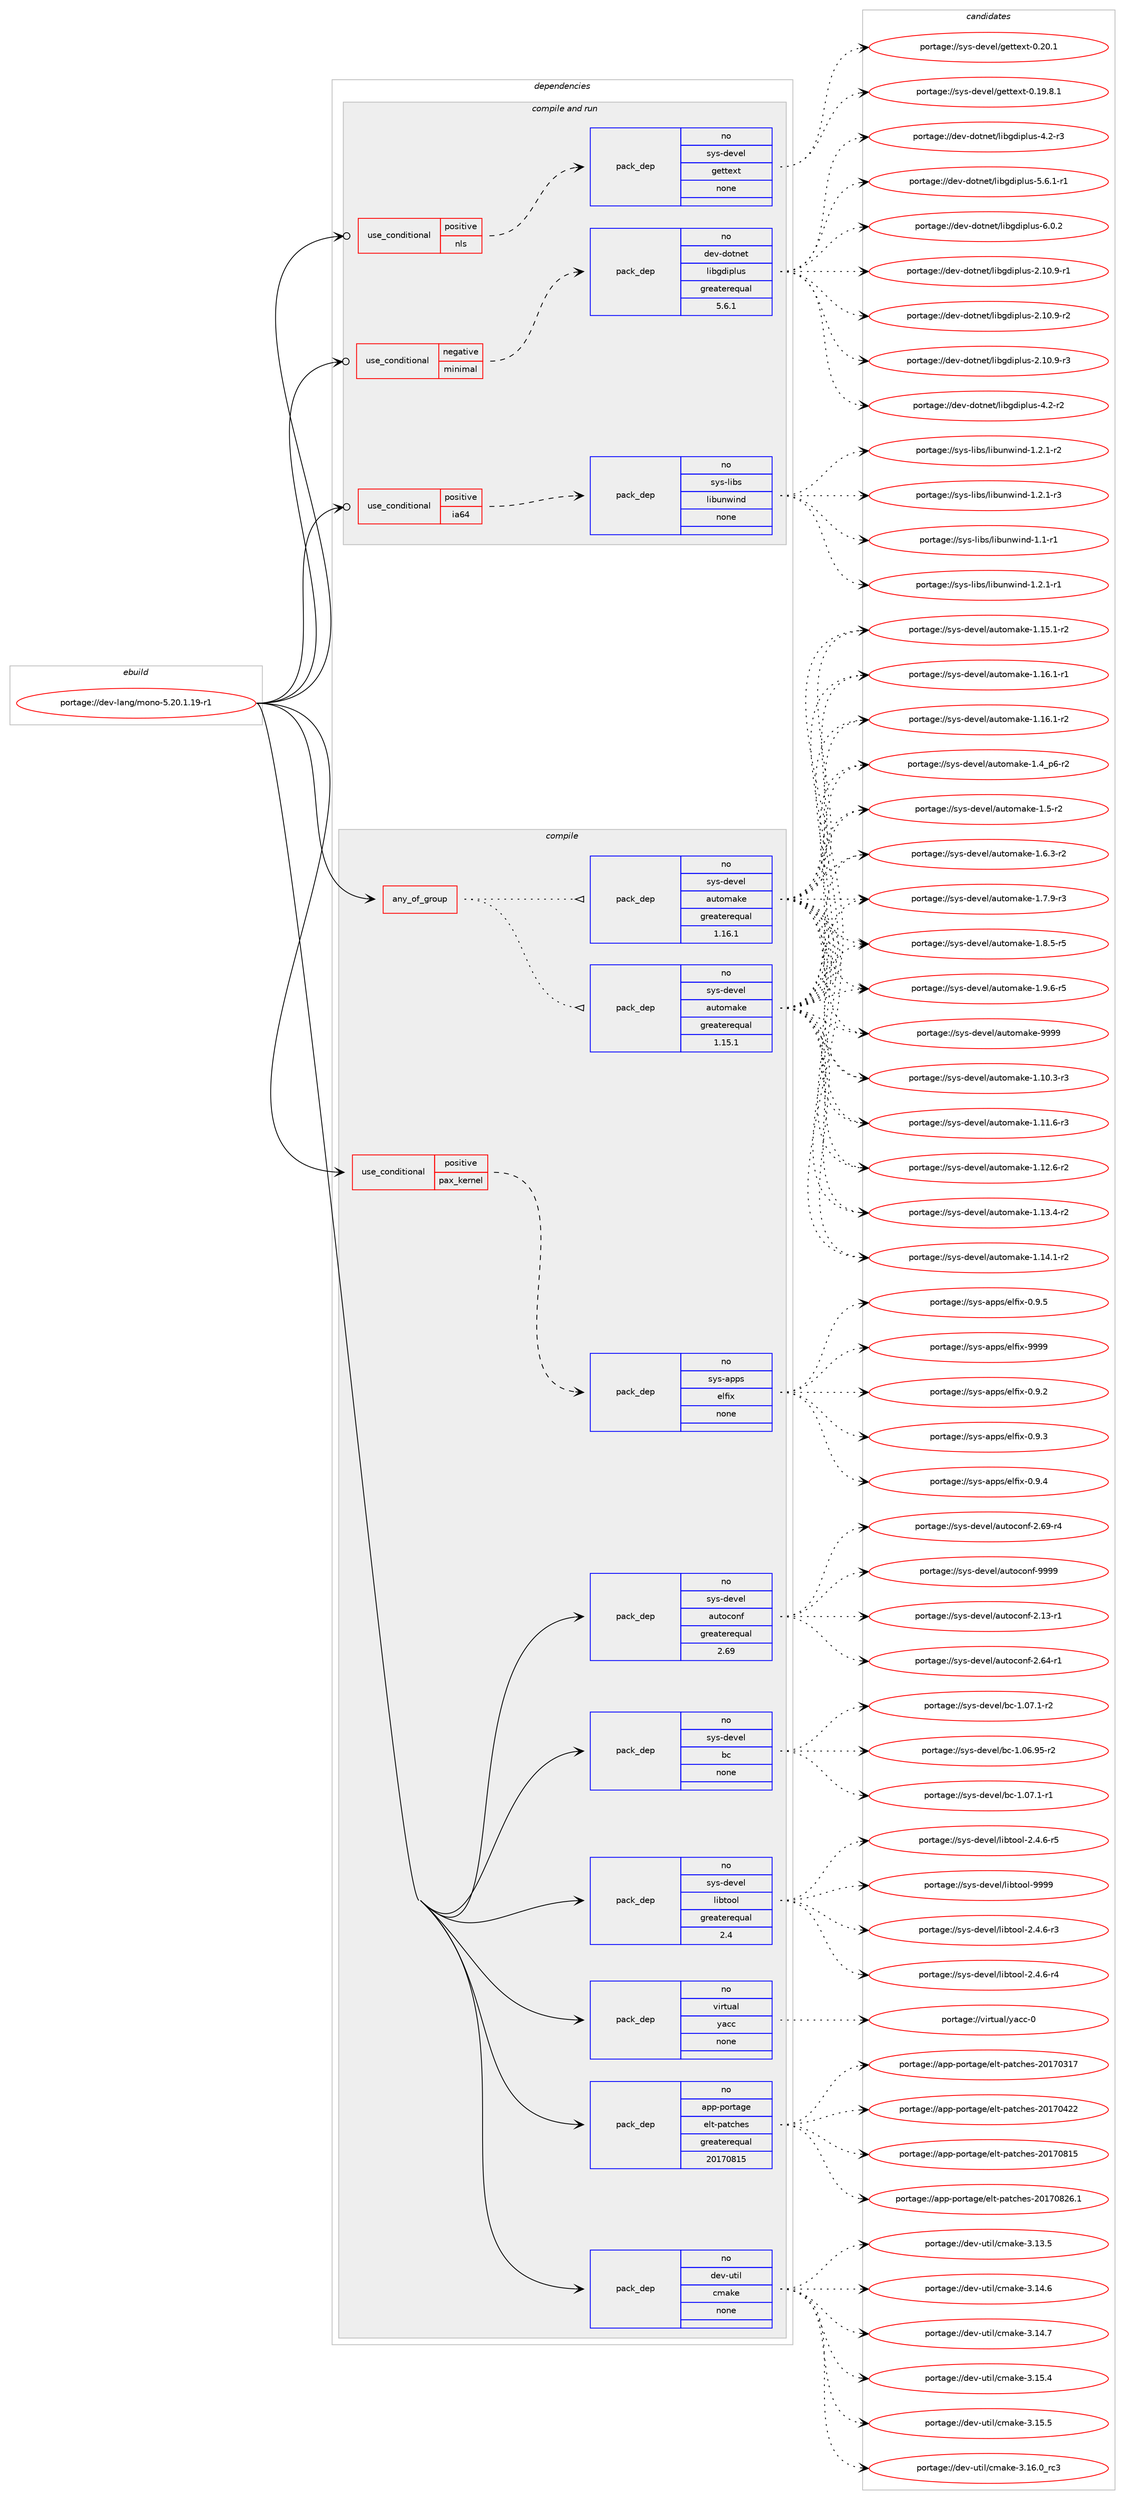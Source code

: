 digraph prolog {

# *************
# Graph options
# *************

newrank=true;
concentrate=true;
compound=true;
graph [rankdir=LR,fontname=Helvetica,fontsize=10,ranksep=1.5];#, ranksep=2.5, nodesep=0.2];
edge  [arrowhead=vee];
node  [fontname=Helvetica,fontsize=10];

# **********
# The ebuild
# **********

subgraph cluster_leftcol {
color=gray;
rank=same;
label=<<i>ebuild</i>>;
id [label="portage://dev-lang/mono-5.20.1.19-r1", color=red, width=4, href="../dev-lang/mono-5.20.1.19-r1.svg"];
}

# ****************
# The dependencies
# ****************

subgraph cluster_midcol {
color=gray;
label=<<i>dependencies</i>>;
subgraph cluster_compile {
fillcolor="#eeeeee";
style=filled;
label=<<i>compile</i>>;
subgraph any2720 {
dependency94396 [label=<<TABLE BORDER="0" CELLBORDER="1" CELLSPACING="0" CELLPADDING="4"><TR><TD CELLPADDING="10">any_of_group</TD></TR></TABLE>>, shape=none, color=red];subgraph pack72219 {
dependency94397 [label=<<TABLE BORDER="0" CELLBORDER="1" CELLSPACING="0" CELLPADDING="4" WIDTH="220"><TR><TD ROWSPAN="6" CELLPADDING="30">pack_dep</TD></TR><TR><TD WIDTH="110">no</TD></TR><TR><TD>sys-devel</TD></TR><TR><TD>automake</TD></TR><TR><TD>greaterequal</TD></TR><TR><TD>1.16.1</TD></TR></TABLE>>, shape=none, color=blue];
}
dependency94396:e -> dependency94397:w [weight=20,style="dotted",arrowhead="oinv"];
subgraph pack72220 {
dependency94398 [label=<<TABLE BORDER="0" CELLBORDER="1" CELLSPACING="0" CELLPADDING="4" WIDTH="220"><TR><TD ROWSPAN="6" CELLPADDING="30">pack_dep</TD></TR><TR><TD WIDTH="110">no</TD></TR><TR><TD>sys-devel</TD></TR><TR><TD>automake</TD></TR><TR><TD>greaterequal</TD></TR><TR><TD>1.15.1</TD></TR></TABLE>>, shape=none, color=blue];
}
dependency94396:e -> dependency94398:w [weight=20,style="dotted",arrowhead="oinv"];
}
id:e -> dependency94396:w [weight=20,style="solid",arrowhead="vee"];
subgraph cond19400 {
dependency94399 [label=<<TABLE BORDER="0" CELLBORDER="1" CELLSPACING="0" CELLPADDING="4"><TR><TD ROWSPAN="3" CELLPADDING="10">use_conditional</TD></TR><TR><TD>positive</TD></TR><TR><TD>pax_kernel</TD></TR></TABLE>>, shape=none, color=red];
subgraph pack72221 {
dependency94400 [label=<<TABLE BORDER="0" CELLBORDER="1" CELLSPACING="0" CELLPADDING="4" WIDTH="220"><TR><TD ROWSPAN="6" CELLPADDING="30">pack_dep</TD></TR><TR><TD WIDTH="110">no</TD></TR><TR><TD>sys-apps</TD></TR><TR><TD>elfix</TD></TR><TR><TD>none</TD></TR><TR><TD></TD></TR></TABLE>>, shape=none, color=blue];
}
dependency94399:e -> dependency94400:w [weight=20,style="dashed",arrowhead="vee"];
}
id:e -> dependency94399:w [weight=20,style="solid",arrowhead="vee"];
subgraph pack72222 {
dependency94401 [label=<<TABLE BORDER="0" CELLBORDER="1" CELLSPACING="0" CELLPADDING="4" WIDTH="220"><TR><TD ROWSPAN="6" CELLPADDING="30">pack_dep</TD></TR><TR><TD WIDTH="110">no</TD></TR><TR><TD>app-portage</TD></TR><TR><TD>elt-patches</TD></TR><TR><TD>greaterequal</TD></TR><TR><TD>20170815</TD></TR></TABLE>>, shape=none, color=blue];
}
id:e -> dependency94401:w [weight=20,style="solid",arrowhead="vee"];
subgraph pack72223 {
dependency94402 [label=<<TABLE BORDER="0" CELLBORDER="1" CELLSPACING="0" CELLPADDING="4" WIDTH="220"><TR><TD ROWSPAN="6" CELLPADDING="30">pack_dep</TD></TR><TR><TD WIDTH="110">no</TD></TR><TR><TD>dev-util</TD></TR><TR><TD>cmake</TD></TR><TR><TD>none</TD></TR><TR><TD></TD></TR></TABLE>>, shape=none, color=blue];
}
id:e -> dependency94402:w [weight=20,style="solid",arrowhead="vee"];
subgraph pack72224 {
dependency94403 [label=<<TABLE BORDER="0" CELLBORDER="1" CELLSPACING="0" CELLPADDING="4" WIDTH="220"><TR><TD ROWSPAN="6" CELLPADDING="30">pack_dep</TD></TR><TR><TD WIDTH="110">no</TD></TR><TR><TD>sys-devel</TD></TR><TR><TD>autoconf</TD></TR><TR><TD>greaterequal</TD></TR><TR><TD>2.69</TD></TR></TABLE>>, shape=none, color=blue];
}
id:e -> dependency94403:w [weight=20,style="solid",arrowhead="vee"];
subgraph pack72225 {
dependency94404 [label=<<TABLE BORDER="0" CELLBORDER="1" CELLSPACING="0" CELLPADDING="4" WIDTH="220"><TR><TD ROWSPAN="6" CELLPADDING="30">pack_dep</TD></TR><TR><TD WIDTH="110">no</TD></TR><TR><TD>sys-devel</TD></TR><TR><TD>bc</TD></TR><TR><TD>none</TD></TR><TR><TD></TD></TR></TABLE>>, shape=none, color=blue];
}
id:e -> dependency94404:w [weight=20,style="solid",arrowhead="vee"];
subgraph pack72226 {
dependency94405 [label=<<TABLE BORDER="0" CELLBORDER="1" CELLSPACING="0" CELLPADDING="4" WIDTH="220"><TR><TD ROWSPAN="6" CELLPADDING="30">pack_dep</TD></TR><TR><TD WIDTH="110">no</TD></TR><TR><TD>sys-devel</TD></TR><TR><TD>libtool</TD></TR><TR><TD>greaterequal</TD></TR><TR><TD>2.4</TD></TR></TABLE>>, shape=none, color=blue];
}
id:e -> dependency94405:w [weight=20,style="solid",arrowhead="vee"];
subgraph pack72227 {
dependency94406 [label=<<TABLE BORDER="0" CELLBORDER="1" CELLSPACING="0" CELLPADDING="4" WIDTH="220"><TR><TD ROWSPAN="6" CELLPADDING="30">pack_dep</TD></TR><TR><TD WIDTH="110">no</TD></TR><TR><TD>virtual</TD></TR><TR><TD>yacc</TD></TR><TR><TD>none</TD></TR><TR><TD></TD></TR></TABLE>>, shape=none, color=blue];
}
id:e -> dependency94406:w [weight=20,style="solid",arrowhead="vee"];
}
subgraph cluster_compileandrun {
fillcolor="#eeeeee";
style=filled;
label=<<i>compile and run</i>>;
subgraph cond19401 {
dependency94407 [label=<<TABLE BORDER="0" CELLBORDER="1" CELLSPACING="0" CELLPADDING="4"><TR><TD ROWSPAN="3" CELLPADDING="10">use_conditional</TD></TR><TR><TD>negative</TD></TR><TR><TD>minimal</TD></TR></TABLE>>, shape=none, color=red];
subgraph pack72228 {
dependency94408 [label=<<TABLE BORDER="0" CELLBORDER="1" CELLSPACING="0" CELLPADDING="4" WIDTH="220"><TR><TD ROWSPAN="6" CELLPADDING="30">pack_dep</TD></TR><TR><TD WIDTH="110">no</TD></TR><TR><TD>dev-dotnet</TD></TR><TR><TD>libgdiplus</TD></TR><TR><TD>greaterequal</TD></TR><TR><TD>5.6.1</TD></TR></TABLE>>, shape=none, color=blue];
}
dependency94407:e -> dependency94408:w [weight=20,style="dashed",arrowhead="vee"];
}
id:e -> dependency94407:w [weight=20,style="solid",arrowhead="odotvee"];
subgraph cond19402 {
dependency94409 [label=<<TABLE BORDER="0" CELLBORDER="1" CELLSPACING="0" CELLPADDING="4"><TR><TD ROWSPAN="3" CELLPADDING="10">use_conditional</TD></TR><TR><TD>positive</TD></TR><TR><TD>ia64</TD></TR></TABLE>>, shape=none, color=red];
subgraph pack72229 {
dependency94410 [label=<<TABLE BORDER="0" CELLBORDER="1" CELLSPACING="0" CELLPADDING="4" WIDTH="220"><TR><TD ROWSPAN="6" CELLPADDING="30">pack_dep</TD></TR><TR><TD WIDTH="110">no</TD></TR><TR><TD>sys-libs</TD></TR><TR><TD>libunwind</TD></TR><TR><TD>none</TD></TR><TR><TD></TD></TR></TABLE>>, shape=none, color=blue];
}
dependency94409:e -> dependency94410:w [weight=20,style="dashed",arrowhead="vee"];
}
id:e -> dependency94409:w [weight=20,style="solid",arrowhead="odotvee"];
subgraph cond19403 {
dependency94411 [label=<<TABLE BORDER="0" CELLBORDER="1" CELLSPACING="0" CELLPADDING="4"><TR><TD ROWSPAN="3" CELLPADDING="10">use_conditional</TD></TR><TR><TD>positive</TD></TR><TR><TD>nls</TD></TR></TABLE>>, shape=none, color=red];
subgraph pack72230 {
dependency94412 [label=<<TABLE BORDER="0" CELLBORDER="1" CELLSPACING="0" CELLPADDING="4" WIDTH="220"><TR><TD ROWSPAN="6" CELLPADDING="30">pack_dep</TD></TR><TR><TD WIDTH="110">no</TD></TR><TR><TD>sys-devel</TD></TR><TR><TD>gettext</TD></TR><TR><TD>none</TD></TR><TR><TD></TD></TR></TABLE>>, shape=none, color=blue];
}
dependency94411:e -> dependency94412:w [weight=20,style="dashed",arrowhead="vee"];
}
id:e -> dependency94411:w [weight=20,style="solid",arrowhead="odotvee"];
}
subgraph cluster_run {
fillcolor="#eeeeee";
style=filled;
label=<<i>run</i>>;
}
}

# **************
# The candidates
# **************

subgraph cluster_choices {
rank=same;
color=gray;
label=<<i>candidates</i>>;

subgraph choice72219 {
color=black;
nodesep=1;
choiceportage11512111545100101118101108479711711611110997107101454946494846514511451 [label="portage://sys-devel/automake-1.10.3-r3", color=red, width=4,href="../sys-devel/automake-1.10.3-r3.svg"];
choiceportage11512111545100101118101108479711711611110997107101454946494946544511451 [label="portage://sys-devel/automake-1.11.6-r3", color=red, width=4,href="../sys-devel/automake-1.11.6-r3.svg"];
choiceportage11512111545100101118101108479711711611110997107101454946495046544511450 [label="portage://sys-devel/automake-1.12.6-r2", color=red, width=4,href="../sys-devel/automake-1.12.6-r2.svg"];
choiceportage11512111545100101118101108479711711611110997107101454946495146524511450 [label="portage://sys-devel/automake-1.13.4-r2", color=red, width=4,href="../sys-devel/automake-1.13.4-r2.svg"];
choiceportage11512111545100101118101108479711711611110997107101454946495246494511450 [label="portage://sys-devel/automake-1.14.1-r2", color=red, width=4,href="../sys-devel/automake-1.14.1-r2.svg"];
choiceportage11512111545100101118101108479711711611110997107101454946495346494511450 [label="portage://sys-devel/automake-1.15.1-r2", color=red, width=4,href="../sys-devel/automake-1.15.1-r2.svg"];
choiceportage11512111545100101118101108479711711611110997107101454946495446494511449 [label="portage://sys-devel/automake-1.16.1-r1", color=red, width=4,href="../sys-devel/automake-1.16.1-r1.svg"];
choiceportage11512111545100101118101108479711711611110997107101454946495446494511450 [label="portage://sys-devel/automake-1.16.1-r2", color=red, width=4,href="../sys-devel/automake-1.16.1-r2.svg"];
choiceportage115121115451001011181011084797117116111109971071014549465295112544511450 [label="portage://sys-devel/automake-1.4_p6-r2", color=red, width=4,href="../sys-devel/automake-1.4_p6-r2.svg"];
choiceportage11512111545100101118101108479711711611110997107101454946534511450 [label="portage://sys-devel/automake-1.5-r2", color=red, width=4,href="../sys-devel/automake-1.5-r2.svg"];
choiceportage115121115451001011181011084797117116111109971071014549465446514511450 [label="portage://sys-devel/automake-1.6.3-r2", color=red, width=4,href="../sys-devel/automake-1.6.3-r2.svg"];
choiceportage115121115451001011181011084797117116111109971071014549465546574511451 [label="portage://sys-devel/automake-1.7.9-r3", color=red, width=4,href="../sys-devel/automake-1.7.9-r3.svg"];
choiceportage115121115451001011181011084797117116111109971071014549465646534511453 [label="portage://sys-devel/automake-1.8.5-r5", color=red, width=4,href="../sys-devel/automake-1.8.5-r5.svg"];
choiceportage115121115451001011181011084797117116111109971071014549465746544511453 [label="portage://sys-devel/automake-1.9.6-r5", color=red, width=4,href="../sys-devel/automake-1.9.6-r5.svg"];
choiceportage115121115451001011181011084797117116111109971071014557575757 [label="portage://sys-devel/automake-9999", color=red, width=4,href="../sys-devel/automake-9999.svg"];
dependency94397:e -> choiceportage11512111545100101118101108479711711611110997107101454946494846514511451:w [style=dotted,weight="100"];
dependency94397:e -> choiceportage11512111545100101118101108479711711611110997107101454946494946544511451:w [style=dotted,weight="100"];
dependency94397:e -> choiceportage11512111545100101118101108479711711611110997107101454946495046544511450:w [style=dotted,weight="100"];
dependency94397:e -> choiceportage11512111545100101118101108479711711611110997107101454946495146524511450:w [style=dotted,weight="100"];
dependency94397:e -> choiceportage11512111545100101118101108479711711611110997107101454946495246494511450:w [style=dotted,weight="100"];
dependency94397:e -> choiceportage11512111545100101118101108479711711611110997107101454946495346494511450:w [style=dotted,weight="100"];
dependency94397:e -> choiceportage11512111545100101118101108479711711611110997107101454946495446494511449:w [style=dotted,weight="100"];
dependency94397:e -> choiceportage11512111545100101118101108479711711611110997107101454946495446494511450:w [style=dotted,weight="100"];
dependency94397:e -> choiceportage115121115451001011181011084797117116111109971071014549465295112544511450:w [style=dotted,weight="100"];
dependency94397:e -> choiceportage11512111545100101118101108479711711611110997107101454946534511450:w [style=dotted,weight="100"];
dependency94397:e -> choiceportage115121115451001011181011084797117116111109971071014549465446514511450:w [style=dotted,weight="100"];
dependency94397:e -> choiceportage115121115451001011181011084797117116111109971071014549465546574511451:w [style=dotted,weight="100"];
dependency94397:e -> choiceportage115121115451001011181011084797117116111109971071014549465646534511453:w [style=dotted,weight="100"];
dependency94397:e -> choiceportage115121115451001011181011084797117116111109971071014549465746544511453:w [style=dotted,weight="100"];
dependency94397:e -> choiceportage115121115451001011181011084797117116111109971071014557575757:w [style=dotted,weight="100"];
}
subgraph choice72220 {
color=black;
nodesep=1;
choiceportage11512111545100101118101108479711711611110997107101454946494846514511451 [label="portage://sys-devel/automake-1.10.3-r3", color=red, width=4,href="../sys-devel/automake-1.10.3-r3.svg"];
choiceportage11512111545100101118101108479711711611110997107101454946494946544511451 [label="portage://sys-devel/automake-1.11.6-r3", color=red, width=4,href="../sys-devel/automake-1.11.6-r3.svg"];
choiceportage11512111545100101118101108479711711611110997107101454946495046544511450 [label="portage://sys-devel/automake-1.12.6-r2", color=red, width=4,href="../sys-devel/automake-1.12.6-r2.svg"];
choiceportage11512111545100101118101108479711711611110997107101454946495146524511450 [label="portage://sys-devel/automake-1.13.4-r2", color=red, width=4,href="../sys-devel/automake-1.13.4-r2.svg"];
choiceportage11512111545100101118101108479711711611110997107101454946495246494511450 [label="portage://sys-devel/automake-1.14.1-r2", color=red, width=4,href="../sys-devel/automake-1.14.1-r2.svg"];
choiceportage11512111545100101118101108479711711611110997107101454946495346494511450 [label="portage://sys-devel/automake-1.15.1-r2", color=red, width=4,href="../sys-devel/automake-1.15.1-r2.svg"];
choiceportage11512111545100101118101108479711711611110997107101454946495446494511449 [label="portage://sys-devel/automake-1.16.1-r1", color=red, width=4,href="../sys-devel/automake-1.16.1-r1.svg"];
choiceportage11512111545100101118101108479711711611110997107101454946495446494511450 [label="portage://sys-devel/automake-1.16.1-r2", color=red, width=4,href="../sys-devel/automake-1.16.1-r2.svg"];
choiceportage115121115451001011181011084797117116111109971071014549465295112544511450 [label="portage://sys-devel/automake-1.4_p6-r2", color=red, width=4,href="../sys-devel/automake-1.4_p6-r2.svg"];
choiceportage11512111545100101118101108479711711611110997107101454946534511450 [label="portage://sys-devel/automake-1.5-r2", color=red, width=4,href="../sys-devel/automake-1.5-r2.svg"];
choiceportage115121115451001011181011084797117116111109971071014549465446514511450 [label="portage://sys-devel/automake-1.6.3-r2", color=red, width=4,href="../sys-devel/automake-1.6.3-r2.svg"];
choiceportage115121115451001011181011084797117116111109971071014549465546574511451 [label="portage://sys-devel/automake-1.7.9-r3", color=red, width=4,href="../sys-devel/automake-1.7.9-r3.svg"];
choiceportage115121115451001011181011084797117116111109971071014549465646534511453 [label="portage://sys-devel/automake-1.8.5-r5", color=red, width=4,href="../sys-devel/automake-1.8.5-r5.svg"];
choiceportage115121115451001011181011084797117116111109971071014549465746544511453 [label="portage://sys-devel/automake-1.9.6-r5", color=red, width=4,href="../sys-devel/automake-1.9.6-r5.svg"];
choiceportage115121115451001011181011084797117116111109971071014557575757 [label="portage://sys-devel/automake-9999", color=red, width=4,href="../sys-devel/automake-9999.svg"];
dependency94398:e -> choiceportage11512111545100101118101108479711711611110997107101454946494846514511451:w [style=dotted,weight="100"];
dependency94398:e -> choiceportage11512111545100101118101108479711711611110997107101454946494946544511451:w [style=dotted,weight="100"];
dependency94398:e -> choiceportage11512111545100101118101108479711711611110997107101454946495046544511450:w [style=dotted,weight="100"];
dependency94398:e -> choiceportage11512111545100101118101108479711711611110997107101454946495146524511450:w [style=dotted,weight="100"];
dependency94398:e -> choiceportage11512111545100101118101108479711711611110997107101454946495246494511450:w [style=dotted,weight="100"];
dependency94398:e -> choiceportage11512111545100101118101108479711711611110997107101454946495346494511450:w [style=dotted,weight="100"];
dependency94398:e -> choiceportage11512111545100101118101108479711711611110997107101454946495446494511449:w [style=dotted,weight="100"];
dependency94398:e -> choiceportage11512111545100101118101108479711711611110997107101454946495446494511450:w [style=dotted,weight="100"];
dependency94398:e -> choiceportage115121115451001011181011084797117116111109971071014549465295112544511450:w [style=dotted,weight="100"];
dependency94398:e -> choiceportage11512111545100101118101108479711711611110997107101454946534511450:w [style=dotted,weight="100"];
dependency94398:e -> choiceportage115121115451001011181011084797117116111109971071014549465446514511450:w [style=dotted,weight="100"];
dependency94398:e -> choiceportage115121115451001011181011084797117116111109971071014549465546574511451:w [style=dotted,weight="100"];
dependency94398:e -> choiceportage115121115451001011181011084797117116111109971071014549465646534511453:w [style=dotted,weight="100"];
dependency94398:e -> choiceportage115121115451001011181011084797117116111109971071014549465746544511453:w [style=dotted,weight="100"];
dependency94398:e -> choiceportage115121115451001011181011084797117116111109971071014557575757:w [style=dotted,weight="100"];
}
subgraph choice72221 {
color=black;
nodesep=1;
choiceportage115121115459711211211547101108102105120454846574650 [label="portage://sys-apps/elfix-0.9.2", color=red, width=4,href="../sys-apps/elfix-0.9.2.svg"];
choiceportage115121115459711211211547101108102105120454846574651 [label="portage://sys-apps/elfix-0.9.3", color=red, width=4,href="../sys-apps/elfix-0.9.3.svg"];
choiceportage115121115459711211211547101108102105120454846574652 [label="portage://sys-apps/elfix-0.9.4", color=red, width=4,href="../sys-apps/elfix-0.9.4.svg"];
choiceportage115121115459711211211547101108102105120454846574653 [label="portage://sys-apps/elfix-0.9.5", color=red, width=4,href="../sys-apps/elfix-0.9.5.svg"];
choiceportage1151211154597112112115471011081021051204557575757 [label="portage://sys-apps/elfix-9999", color=red, width=4,href="../sys-apps/elfix-9999.svg"];
dependency94400:e -> choiceportage115121115459711211211547101108102105120454846574650:w [style=dotted,weight="100"];
dependency94400:e -> choiceportage115121115459711211211547101108102105120454846574651:w [style=dotted,weight="100"];
dependency94400:e -> choiceportage115121115459711211211547101108102105120454846574652:w [style=dotted,weight="100"];
dependency94400:e -> choiceportage115121115459711211211547101108102105120454846574653:w [style=dotted,weight="100"];
dependency94400:e -> choiceportage1151211154597112112115471011081021051204557575757:w [style=dotted,weight="100"];
}
subgraph choice72222 {
color=black;
nodesep=1;
choiceportage97112112451121111141169710310147101108116451129711699104101115455048495548514955 [label="portage://app-portage/elt-patches-20170317", color=red, width=4,href="../app-portage/elt-patches-20170317.svg"];
choiceportage97112112451121111141169710310147101108116451129711699104101115455048495548525050 [label="portage://app-portage/elt-patches-20170422", color=red, width=4,href="../app-portage/elt-patches-20170422.svg"];
choiceportage97112112451121111141169710310147101108116451129711699104101115455048495548564953 [label="portage://app-portage/elt-patches-20170815", color=red, width=4,href="../app-portage/elt-patches-20170815.svg"];
choiceportage971121124511211111411697103101471011081164511297116991041011154550484955485650544649 [label="portage://app-portage/elt-patches-20170826.1", color=red, width=4,href="../app-portage/elt-patches-20170826.1.svg"];
dependency94401:e -> choiceportage97112112451121111141169710310147101108116451129711699104101115455048495548514955:w [style=dotted,weight="100"];
dependency94401:e -> choiceportage97112112451121111141169710310147101108116451129711699104101115455048495548525050:w [style=dotted,weight="100"];
dependency94401:e -> choiceportage97112112451121111141169710310147101108116451129711699104101115455048495548564953:w [style=dotted,weight="100"];
dependency94401:e -> choiceportage971121124511211111411697103101471011081164511297116991041011154550484955485650544649:w [style=dotted,weight="100"];
}
subgraph choice72223 {
color=black;
nodesep=1;
choiceportage1001011184511711610510847991099710710145514649514653 [label="portage://dev-util/cmake-3.13.5", color=red, width=4,href="../dev-util/cmake-3.13.5.svg"];
choiceportage1001011184511711610510847991099710710145514649524654 [label="portage://dev-util/cmake-3.14.6", color=red, width=4,href="../dev-util/cmake-3.14.6.svg"];
choiceportage1001011184511711610510847991099710710145514649524655 [label="portage://dev-util/cmake-3.14.7", color=red, width=4,href="../dev-util/cmake-3.14.7.svg"];
choiceportage1001011184511711610510847991099710710145514649534652 [label="portage://dev-util/cmake-3.15.4", color=red, width=4,href="../dev-util/cmake-3.15.4.svg"];
choiceportage1001011184511711610510847991099710710145514649534653 [label="portage://dev-util/cmake-3.15.5", color=red, width=4,href="../dev-util/cmake-3.15.5.svg"];
choiceportage1001011184511711610510847991099710710145514649544648951149951 [label="portage://dev-util/cmake-3.16.0_rc3", color=red, width=4,href="../dev-util/cmake-3.16.0_rc3.svg"];
dependency94402:e -> choiceportage1001011184511711610510847991099710710145514649514653:w [style=dotted,weight="100"];
dependency94402:e -> choiceportage1001011184511711610510847991099710710145514649524654:w [style=dotted,weight="100"];
dependency94402:e -> choiceportage1001011184511711610510847991099710710145514649524655:w [style=dotted,weight="100"];
dependency94402:e -> choiceportage1001011184511711610510847991099710710145514649534652:w [style=dotted,weight="100"];
dependency94402:e -> choiceportage1001011184511711610510847991099710710145514649534653:w [style=dotted,weight="100"];
dependency94402:e -> choiceportage1001011184511711610510847991099710710145514649544648951149951:w [style=dotted,weight="100"];
}
subgraph choice72224 {
color=black;
nodesep=1;
choiceportage1151211154510010111810110847971171161119911111010245504649514511449 [label="portage://sys-devel/autoconf-2.13-r1", color=red, width=4,href="../sys-devel/autoconf-2.13-r1.svg"];
choiceportage1151211154510010111810110847971171161119911111010245504654524511449 [label="portage://sys-devel/autoconf-2.64-r1", color=red, width=4,href="../sys-devel/autoconf-2.64-r1.svg"];
choiceportage1151211154510010111810110847971171161119911111010245504654574511452 [label="portage://sys-devel/autoconf-2.69-r4", color=red, width=4,href="../sys-devel/autoconf-2.69-r4.svg"];
choiceportage115121115451001011181011084797117116111991111101024557575757 [label="portage://sys-devel/autoconf-9999", color=red, width=4,href="../sys-devel/autoconf-9999.svg"];
dependency94403:e -> choiceportage1151211154510010111810110847971171161119911111010245504649514511449:w [style=dotted,weight="100"];
dependency94403:e -> choiceportage1151211154510010111810110847971171161119911111010245504654524511449:w [style=dotted,weight="100"];
dependency94403:e -> choiceportage1151211154510010111810110847971171161119911111010245504654574511452:w [style=dotted,weight="100"];
dependency94403:e -> choiceportage115121115451001011181011084797117116111991111101024557575757:w [style=dotted,weight="100"];
}
subgraph choice72225 {
color=black;
nodesep=1;
choiceportage1151211154510010111810110847989945494648544657534511450 [label="portage://sys-devel/bc-1.06.95-r2", color=red, width=4,href="../sys-devel/bc-1.06.95-r2.svg"];
choiceportage11512111545100101118101108479899454946485546494511449 [label="portage://sys-devel/bc-1.07.1-r1", color=red, width=4,href="../sys-devel/bc-1.07.1-r1.svg"];
choiceportage11512111545100101118101108479899454946485546494511450 [label="portage://sys-devel/bc-1.07.1-r2", color=red, width=4,href="../sys-devel/bc-1.07.1-r2.svg"];
dependency94404:e -> choiceportage1151211154510010111810110847989945494648544657534511450:w [style=dotted,weight="100"];
dependency94404:e -> choiceportage11512111545100101118101108479899454946485546494511449:w [style=dotted,weight="100"];
dependency94404:e -> choiceportage11512111545100101118101108479899454946485546494511450:w [style=dotted,weight="100"];
}
subgraph choice72226 {
color=black;
nodesep=1;
choiceportage1151211154510010111810110847108105981161111111084550465246544511451 [label="portage://sys-devel/libtool-2.4.6-r3", color=red, width=4,href="../sys-devel/libtool-2.4.6-r3.svg"];
choiceportage1151211154510010111810110847108105981161111111084550465246544511452 [label="portage://sys-devel/libtool-2.4.6-r4", color=red, width=4,href="../sys-devel/libtool-2.4.6-r4.svg"];
choiceportage1151211154510010111810110847108105981161111111084550465246544511453 [label="portage://sys-devel/libtool-2.4.6-r5", color=red, width=4,href="../sys-devel/libtool-2.4.6-r5.svg"];
choiceportage1151211154510010111810110847108105981161111111084557575757 [label="portage://sys-devel/libtool-9999", color=red, width=4,href="../sys-devel/libtool-9999.svg"];
dependency94405:e -> choiceportage1151211154510010111810110847108105981161111111084550465246544511451:w [style=dotted,weight="100"];
dependency94405:e -> choiceportage1151211154510010111810110847108105981161111111084550465246544511452:w [style=dotted,weight="100"];
dependency94405:e -> choiceportage1151211154510010111810110847108105981161111111084550465246544511453:w [style=dotted,weight="100"];
dependency94405:e -> choiceportage1151211154510010111810110847108105981161111111084557575757:w [style=dotted,weight="100"];
}
subgraph choice72227 {
color=black;
nodesep=1;
choiceportage11810511411611797108471219799994548 [label="portage://virtual/yacc-0", color=red, width=4,href="../virtual/yacc-0.svg"];
dependency94406:e -> choiceportage11810511411611797108471219799994548:w [style=dotted,weight="100"];
}
subgraph choice72228 {
color=black;
nodesep=1;
choiceportage100101118451001111161101011164710810598103100105112108117115455046494846574511449 [label="portage://dev-dotnet/libgdiplus-2.10.9-r1", color=red, width=4,href="../dev-dotnet/libgdiplus-2.10.9-r1.svg"];
choiceportage100101118451001111161101011164710810598103100105112108117115455046494846574511450 [label="portage://dev-dotnet/libgdiplus-2.10.9-r2", color=red, width=4,href="../dev-dotnet/libgdiplus-2.10.9-r2.svg"];
choiceportage100101118451001111161101011164710810598103100105112108117115455046494846574511451 [label="portage://dev-dotnet/libgdiplus-2.10.9-r3", color=red, width=4,href="../dev-dotnet/libgdiplus-2.10.9-r3.svg"];
choiceportage100101118451001111161101011164710810598103100105112108117115455246504511450 [label="portage://dev-dotnet/libgdiplus-4.2-r2", color=red, width=4,href="../dev-dotnet/libgdiplus-4.2-r2.svg"];
choiceportage100101118451001111161101011164710810598103100105112108117115455246504511451 [label="portage://dev-dotnet/libgdiplus-4.2-r3", color=red, width=4,href="../dev-dotnet/libgdiplus-4.2-r3.svg"];
choiceportage1001011184510011111611010111647108105981031001051121081171154553465446494511449 [label="portage://dev-dotnet/libgdiplus-5.6.1-r1", color=red, width=4,href="../dev-dotnet/libgdiplus-5.6.1-r1.svg"];
choiceportage100101118451001111161101011164710810598103100105112108117115455446484650 [label="portage://dev-dotnet/libgdiplus-6.0.2", color=red, width=4,href="../dev-dotnet/libgdiplus-6.0.2.svg"];
dependency94408:e -> choiceportage100101118451001111161101011164710810598103100105112108117115455046494846574511449:w [style=dotted,weight="100"];
dependency94408:e -> choiceportage100101118451001111161101011164710810598103100105112108117115455046494846574511450:w [style=dotted,weight="100"];
dependency94408:e -> choiceportage100101118451001111161101011164710810598103100105112108117115455046494846574511451:w [style=dotted,weight="100"];
dependency94408:e -> choiceportage100101118451001111161101011164710810598103100105112108117115455246504511450:w [style=dotted,weight="100"];
dependency94408:e -> choiceportage100101118451001111161101011164710810598103100105112108117115455246504511451:w [style=dotted,weight="100"];
dependency94408:e -> choiceportage1001011184510011111611010111647108105981031001051121081171154553465446494511449:w [style=dotted,weight="100"];
dependency94408:e -> choiceportage100101118451001111161101011164710810598103100105112108117115455446484650:w [style=dotted,weight="100"];
}
subgraph choice72229 {
color=black;
nodesep=1;
choiceportage11512111545108105981154710810598117110119105110100454946494511449 [label="portage://sys-libs/libunwind-1.1-r1", color=red, width=4,href="../sys-libs/libunwind-1.1-r1.svg"];
choiceportage115121115451081059811547108105981171101191051101004549465046494511449 [label="portage://sys-libs/libunwind-1.2.1-r1", color=red, width=4,href="../sys-libs/libunwind-1.2.1-r1.svg"];
choiceportage115121115451081059811547108105981171101191051101004549465046494511450 [label="portage://sys-libs/libunwind-1.2.1-r2", color=red, width=4,href="../sys-libs/libunwind-1.2.1-r2.svg"];
choiceportage115121115451081059811547108105981171101191051101004549465046494511451 [label="portage://sys-libs/libunwind-1.2.1-r3", color=red, width=4,href="../sys-libs/libunwind-1.2.1-r3.svg"];
dependency94410:e -> choiceportage11512111545108105981154710810598117110119105110100454946494511449:w [style=dotted,weight="100"];
dependency94410:e -> choiceportage115121115451081059811547108105981171101191051101004549465046494511449:w [style=dotted,weight="100"];
dependency94410:e -> choiceportage115121115451081059811547108105981171101191051101004549465046494511450:w [style=dotted,weight="100"];
dependency94410:e -> choiceportage115121115451081059811547108105981171101191051101004549465046494511451:w [style=dotted,weight="100"];
}
subgraph choice72230 {
color=black;
nodesep=1;
choiceportage1151211154510010111810110847103101116116101120116454846495746564649 [label="portage://sys-devel/gettext-0.19.8.1", color=red, width=4,href="../sys-devel/gettext-0.19.8.1.svg"];
choiceportage115121115451001011181011084710310111611610112011645484650484649 [label="portage://sys-devel/gettext-0.20.1", color=red, width=4,href="../sys-devel/gettext-0.20.1.svg"];
dependency94412:e -> choiceportage1151211154510010111810110847103101116116101120116454846495746564649:w [style=dotted,weight="100"];
dependency94412:e -> choiceportage115121115451001011181011084710310111611610112011645484650484649:w [style=dotted,weight="100"];
}
}

}
